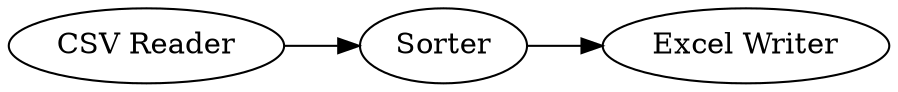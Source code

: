 digraph {
	2 -> 3
	1 -> 2
	1 [label="CSV Reader"]
	3 [label="Excel Writer"]
	2 [label=Sorter]
	rankdir=LR
}
